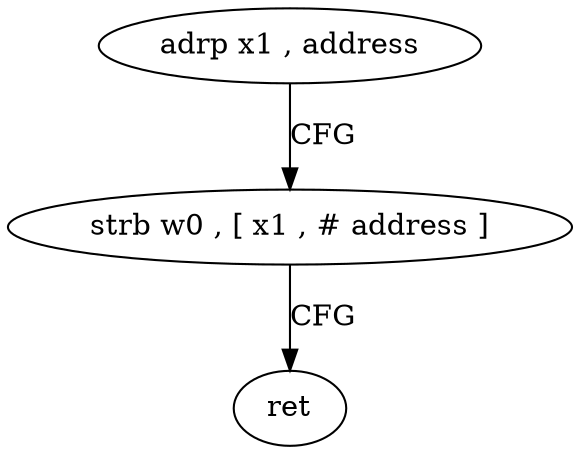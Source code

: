 digraph "func" {
"4269448" [label = "adrp x1 , address" ]
"4269452" [label = "strb w0 , [ x1 , # address ]" ]
"4269456" [label = "ret" ]
"4269448" -> "4269452" [ label = "CFG" ]
"4269452" -> "4269456" [ label = "CFG" ]
}
